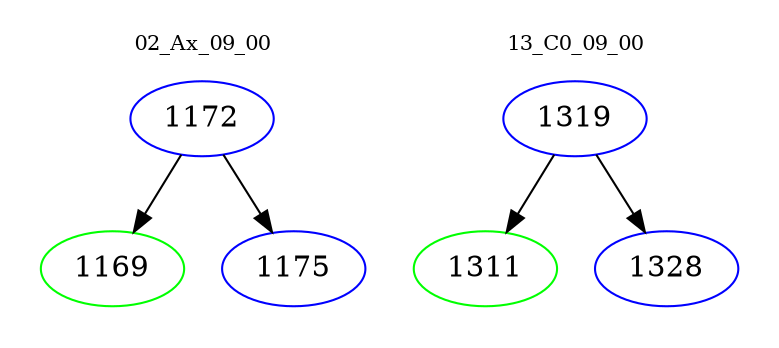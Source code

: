 digraph{
subgraph cluster_0 {
color = white
label = "02_Ax_09_00";
fontsize=10;
T0_1172 [label="1172", color="blue"]
T0_1172 -> T0_1169 [color="black"]
T0_1169 [label="1169", color="green"]
T0_1172 -> T0_1175 [color="black"]
T0_1175 [label="1175", color="blue"]
}
subgraph cluster_1 {
color = white
label = "13_C0_09_00";
fontsize=10;
T1_1319 [label="1319", color="blue"]
T1_1319 -> T1_1311 [color="black"]
T1_1311 [label="1311", color="green"]
T1_1319 -> T1_1328 [color="black"]
T1_1328 [label="1328", color="blue"]
}
}
